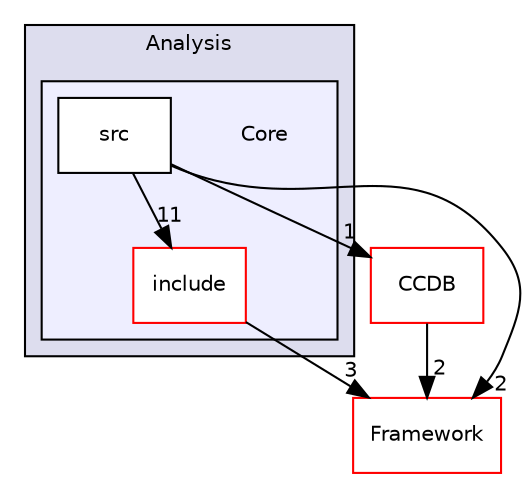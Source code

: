 digraph "/home/travis/build/AliceO2Group/AliceO2/Analysis/Core" {
  bgcolor=transparent;
  compound=true
  node [ fontsize="10", fontname="Helvetica"];
  edge [ labelfontsize="10", labelfontname="Helvetica"];
  subgraph clusterdir_19b17cb436010079e3d017a29cb7858f {
    graph [ bgcolor="#ddddee", pencolor="black", label="Analysis" fontname="Helvetica", fontsize="10", URL="dir_19b17cb436010079e3d017a29cb7858f.html"]
  subgraph clusterdir_8d04f135a1eb0fdc4d561ef87bbea216 {
    graph [ bgcolor="#eeeeff", pencolor="black", label="" URL="dir_8d04f135a1eb0fdc4d561ef87bbea216.html"];
    dir_8d04f135a1eb0fdc4d561ef87bbea216 [shape=plaintext label="Core"];
    dir_274fe3752ccf4650a409a1923e2644ec [shape=box label="include" color="red" fillcolor="white" style="filled" URL="dir_274fe3752ccf4650a409a1923e2644ec.html"];
    dir_dbf3aa2601e44e8ec594b73561989030 [shape=box label="src" color="black" fillcolor="white" style="filled" URL="dir_dbf3aa2601e44e8ec594b73561989030.html"];
  }
  }
  dir_6af676bf18881990e4083e191d0e63e0 [shape=box label="CCDB" color="red" URL="dir_6af676bf18881990e4083e191d0e63e0.html"];
  dir_bcbb2cf9a3d3d83e5515c82071a07177 [shape=box label="Framework" color="red" URL="dir_bcbb2cf9a3d3d83e5515c82071a07177.html"];
  dir_dbf3aa2601e44e8ec594b73561989030->dir_274fe3752ccf4650a409a1923e2644ec [headlabel="11", labeldistance=1.5 headhref="dir_000008_000006.html"];
  dir_dbf3aa2601e44e8ec594b73561989030->dir_6af676bf18881990e4083e191d0e63e0 [headlabel="1", labeldistance=1.5 headhref="dir_000008_000021.html"];
  dir_dbf3aa2601e44e8ec594b73561989030->dir_bcbb2cf9a3d3d83e5515c82071a07177 [headlabel="2", labeldistance=1.5 headhref="dir_000008_000055.html"];
  dir_274fe3752ccf4650a409a1923e2644ec->dir_bcbb2cf9a3d3d83e5515c82071a07177 [headlabel="3", labeldistance=1.5 headhref="dir_000006_000055.html"];
  dir_6af676bf18881990e4083e191d0e63e0->dir_bcbb2cf9a3d3d83e5515c82071a07177 [headlabel="2", labeldistance=1.5 headhref="dir_000021_000055.html"];
}
